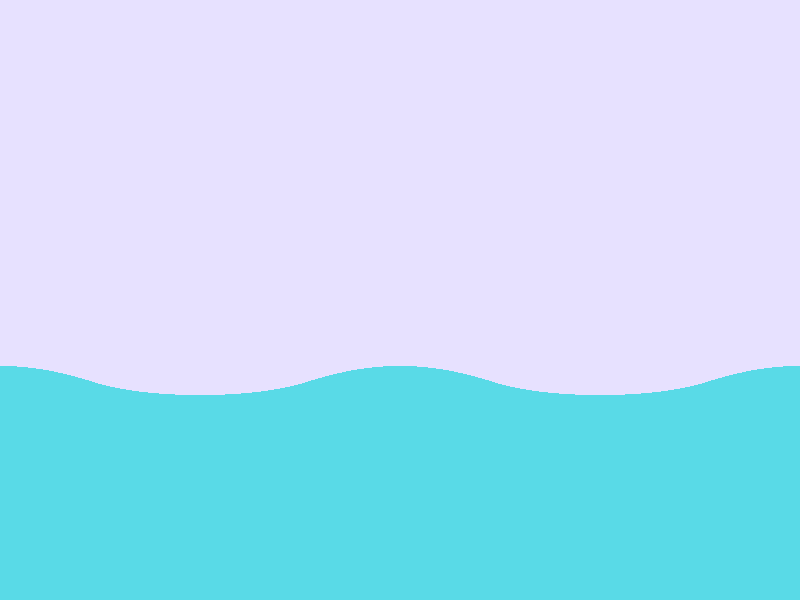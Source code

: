 #declare XMAX=4;
#declare XMIN=-4;
#declare YMAX=1;
#declare YMIN=0;

#include "colors.inc"
#include "textures.inc"

camera {
    orthographic
    location <(XMAX + XMIN)/2,(YMAX + YMIN)/2,-5>
    look_at  <(XMAX + XMIN)/2,(YMAX + YMIN)/2,0>
    up y*(YMAX - YMIN)
    right x*(XMAX - XMIN)
  }

background { color rgb<0.8,0.75,1.0> }

//light_source{ <-5,5,-10> color White }
light_source{ <0,10,0> color White }

#declare ocean_tex =
texture { 
    	NBglass
    	pigment { color rgb <0.1, 0.7, 0.8> }		
}

/*
#declare ocean_tex =
texture{
pigment{ Blue }
}*/

difference{
blob{
	threshold 0.65
	cylinder{ -5*x,5*x,0.5,1 }
	sphere{ <0,0.15,0>,0.8, 0.6 rotate z*clock*360}	
	sphere{ <0,0.15,0>,0.8, 0.6 rotate z*clock*360 translate -x}
	sphere{ <0,0.15,0>,0.8, 0.6 rotate z*clock*360 translate x}	

	cylinder{ <-1,0,3>, <1,0,3> 0.5,1 }
	sphere{ <0,0.18,3>,0.8, 0.6 rotate z*(clock + 0.33)*360}	
	sphere{ <0,0.18,3>,0.8, 0.6 rotate z*(clock + 0.33)*360 translate -x}
	sphere{ <0,0.18,3>,0.8, 0.6 rotate z*(clock + 0.33)*360 translate x}	

	cylinder{ <-1,0,1.5>, <1,0,1.5> 0.5,1 }
	sphere{ <0,0.1,1.5>,0.5, 0.8 rotate z*(clock + 0.63)*360}	
	sphere{ <0,0.1,1.5>,0.5, 0.8 rotate z*(clock + 0.63)*360 translate -x}
	sphere{ <0,0.1,1.5>,0.5, 0.8 rotate z*(clock + 0.63)*360 translate x}	

texture{ ocean_tex }
}
plane{ z, -0.2  texture{ ocean_tex }}
scale <4,1,1>
}

plane{ z, -20 pigment{ LightBlue }//pigment{ gradient y color_map { [0 Black] [1 LightBlue] } scale 1}
}

 